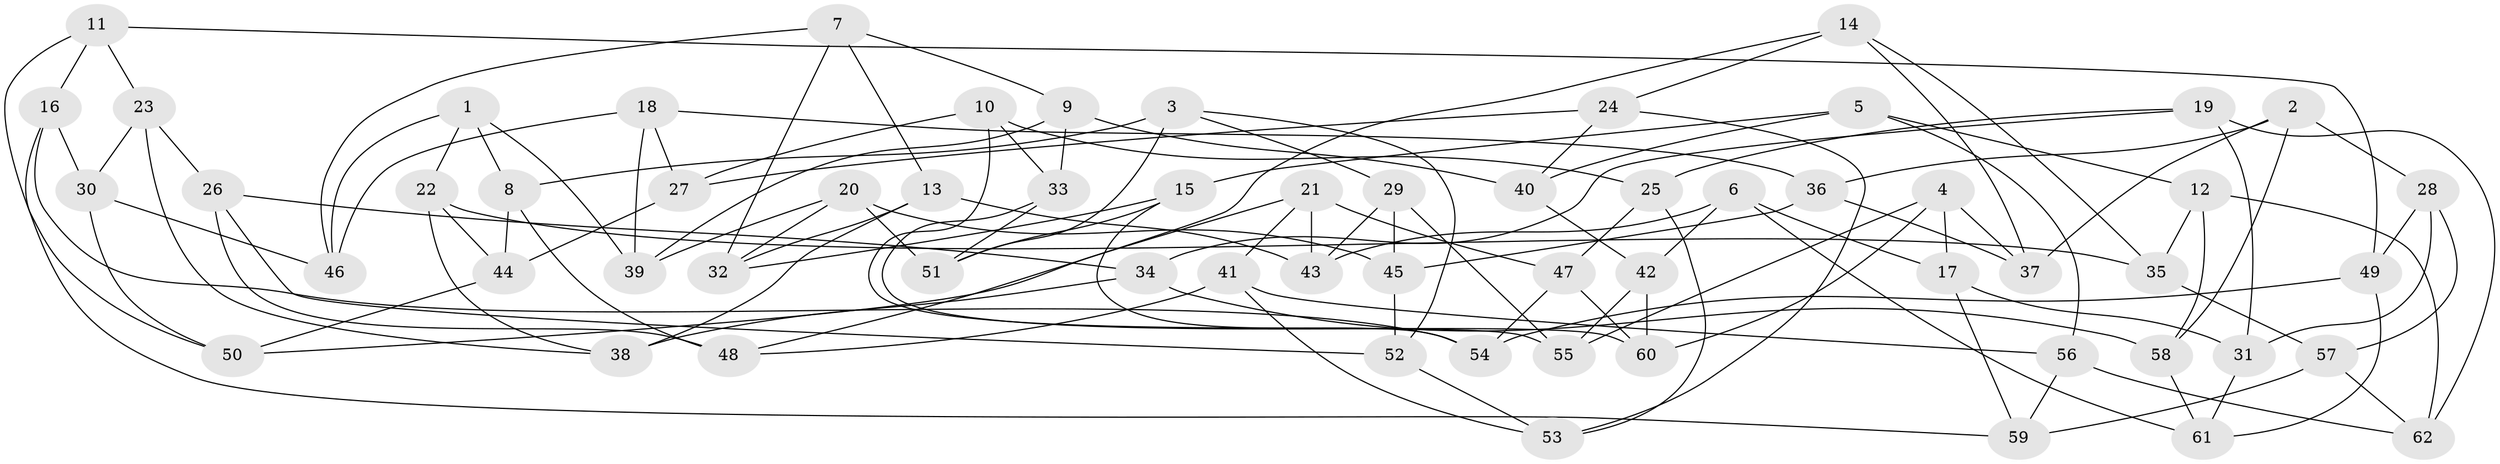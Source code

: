 // coarse degree distribution, {8: 0.06451612903225806, 9: 0.0967741935483871, 3: 0.1935483870967742, 6: 0.03225806451612903, 4: 0.4838709677419355, 11: 0.06451612903225806, 7: 0.03225806451612903, 2: 0.03225806451612903}
// Generated by graph-tools (version 1.1) at 2025/53/03/04/25 22:53:35]
// undirected, 62 vertices, 124 edges
graph export_dot {
  node [color=gray90,style=filled];
  1;
  2;
  3;
  4;
  5;
  6;
  7;
  8;
  9;
  10;
  11;
  12;
  13;
  14;
  15;
  16;
  17;
  18;
  19;
  20;
  21;
  22;
  23;
  24;
  25;
  26;
  27;
  28;
  29;
  30;
  31;
  32;
  33;
  34;
  35;
  36;
  37;
  38;
  39;
  40;
  41;
  42;
  43;
  44;
  45;
  46;
  47;
  48;
  49;
  50;
  51;
  52;
  53;
  54;
  55;
  56;
  57;
  58;
  59;
  60;
  61;
  62;
  1 -- 46;
  1 -- 8;
  1 -- 39;
  1 -- 22;
  2 -- 28;
  2 -- 36;
  2 -- 58;
  2 -- 37;
  3 -- 52;
  3 -- 29;
  3 -- 8;
  3 -- 51;
  4 -- 55;
  4 -- 60;
  4 -- 37;
  4 -- 17;
  5 -- 40;
  5 -- 12;
  5 -- 56;
  5 -- 15;
  6 -- 42;
  6 -- 43;
  6 -- 61;
  6 -- 17;
  7 -- 9;
  7 -- 13;
  7 -- 46;
  7 -- 32;
  8 -- 44;
  8 -- 48;
  9 -- 39;
  9 -- 33;
  9 -- 40;
  10 -- 25;
  10 -- 27;
  10 -- 55;
  10 -- 33;
  11 -- 50;
  11 -- 23;
  11 -- 49;
  11 -- 16;
  12 -- 62;
  12 -- 58;
  12 -- 35;
  13 -- 43;
  13 -- 38;
  13 -- 32;
  14 -- 37;
  14 -- 24;
  14 -- 48;
  14 -- 35;
  15 -- 54;
  15 -- 32;
  15 -- 51;
  16 -- 59;
  16 -- 30;
  16 -- 54;
  17 -- 31;
  17 -- 59;
  18 -- 39;
  18 -- 46;
  18 -- 27;
  18 -- 36;
  19 -- 62;
  19 -- 31;
  19 -- 25;
  19 -- 34;
  20 -- 45;
  20 -- 32;
  20 -- 51;
  20 -- 39;
  21 -- 47;
  21 -- 41;
  21 -- 50;
  21 -- 43;
  22 -- 38;
  22 -- 44;
  22 -- 35;
  23 -- 30;
  23 -- 26;
  23 -- 38;
  24 -- 40;
  24 -- 53;
  24 -- 27;
  25 -- 47;
  25 -- 53;
  26 -- 52;
  26 -- 48;
  26 -- 34;
  27 -- 44;
  28 -- 31;
  28 -- 57;
  28 -- 49;
  29 -- 45;
  29 -- 55;
  29 -- 43;
  30 -- 46;
  30 -- 50;
  31 -- 61;
  33 -- 51;
  33 -- 60;
  34 -- 58;
  34 -- 38;
  35 -- 57;
  36 -- 45;
  36 -- 37;
  40 -- 42;
  41 -- 53;
  41 -- 48;
  41 -- 56;
  42 -- 55;
  42 -- 60;
  44 -- 50;
  45 -- 52;
  47 -- 60;
  47 -- 54;
  49 -- 54;
  49 -- 61;
  52 -- 53;
  56 -- 62;
  56 -- 59;
  57 -- 62;
  57 -- 59;
  58 -- 61;
}
